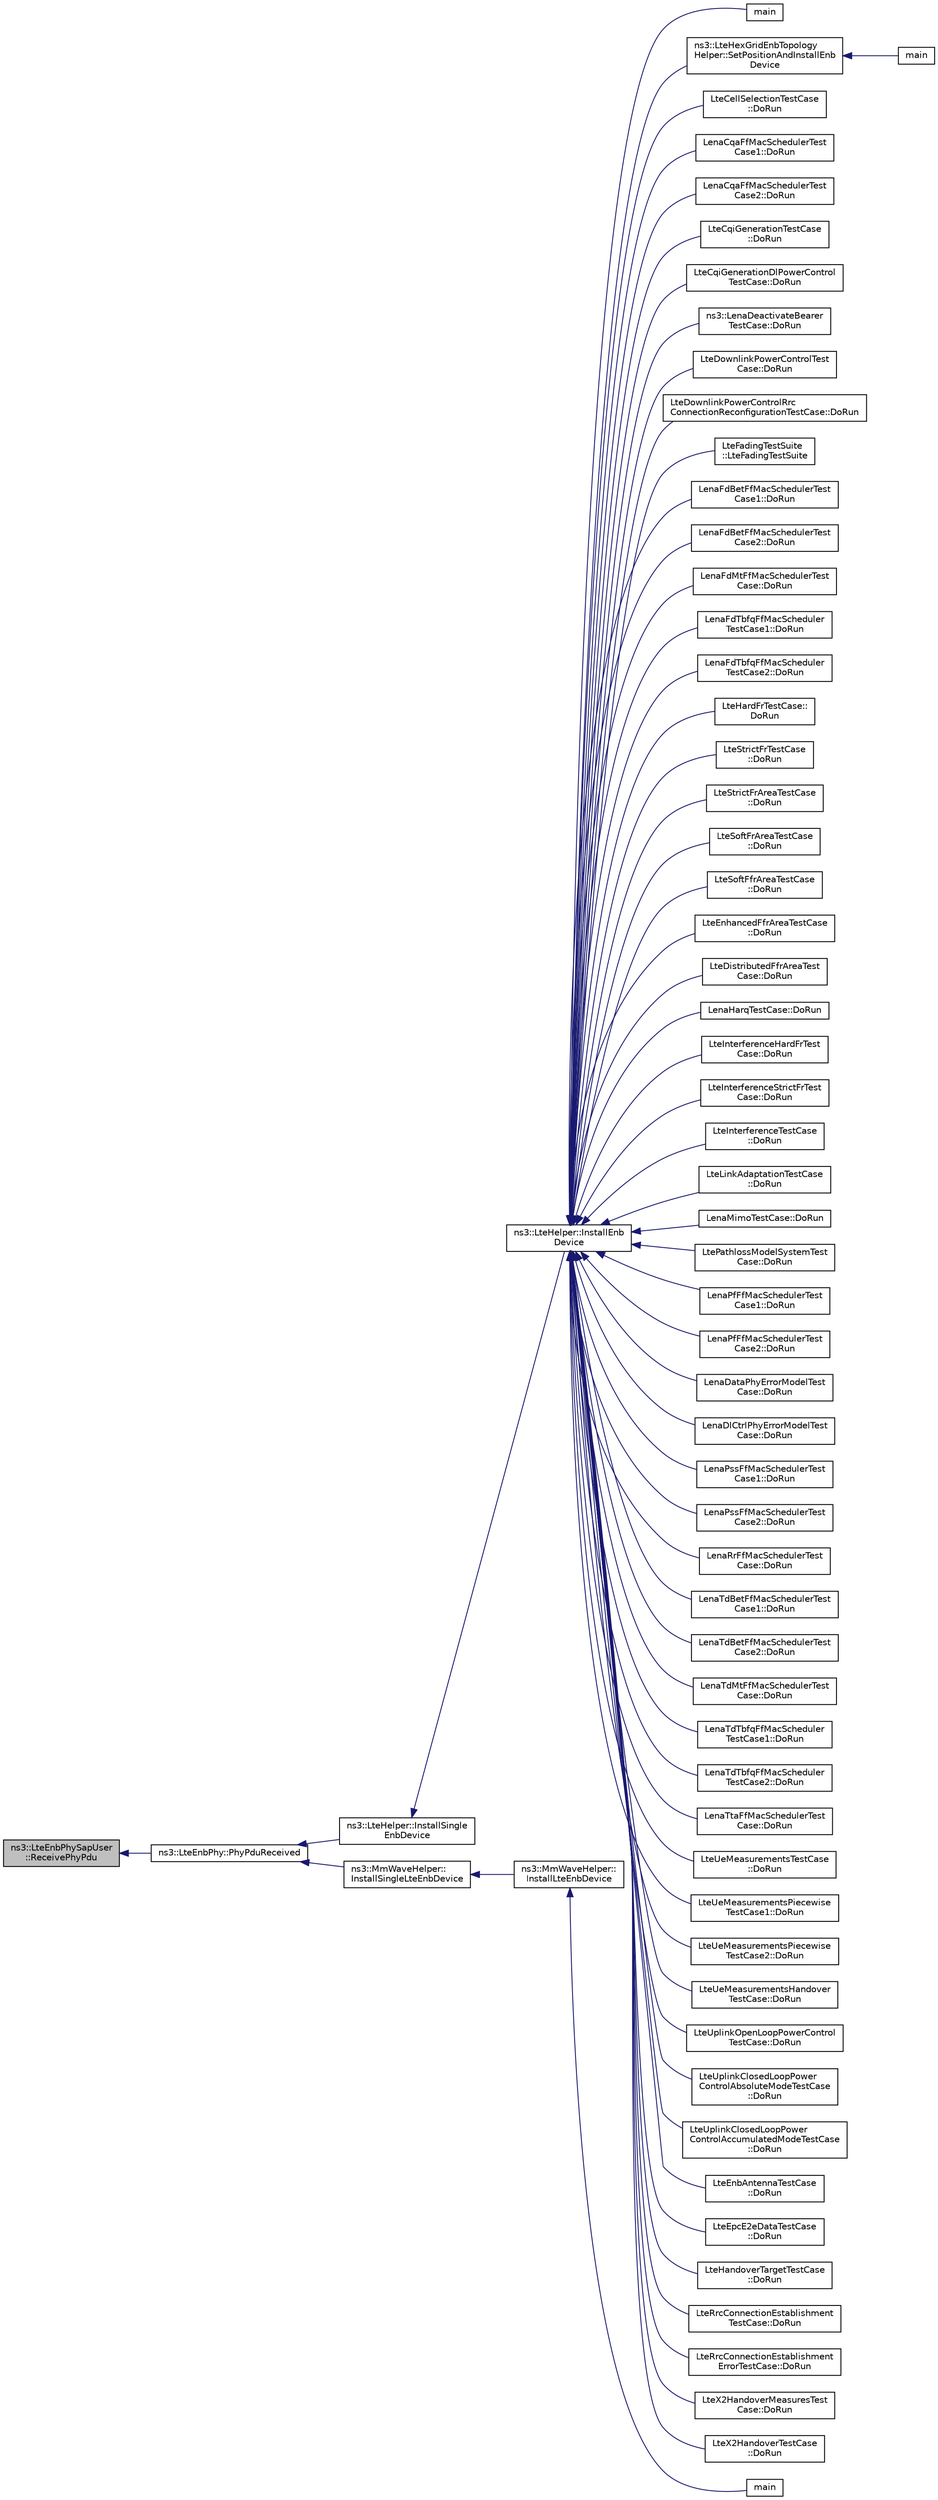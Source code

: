 digraph "ns3::LteEnbPhySapUser::ReceivePhyPdu"
{
  edge [fontname="Helvetica",fontsize="10",labelfontname="Helvetica",labelfontsize="10"];
  node [fontname="Helvetica",fontsize="10",shape=record];
  rankdir="LR";
  Node1 [label="ns3::LteEnbPhySapUser\l::ReceivePhyPdu",height=0.2,width=0.4,color="black", fillcolor="grey75", style="filled", fontcolor="black"];
  Node1 -> Node2 [dir="back",color="midnightblue",fontsize="10",style="solid"];
  Node2 [label="ns3::LteEnbPhy::PhyPduReceived",height=0.2,width=0.4,color="black", fillcolor="white", style="filled",URL="$d3/d51/classns3_1_1LteEnbPhy.html#a6f5e3a3285ccb75f962610bd43c0c436",tooltip="PhySpectrum received a new PHY-PDU. "];
  Node2 -> Node3 [dir="back",color="midnightblue",fontsize="10",style="solid"];
  Node3 [label="ns3::LteHelper::InstallSingle\lEnbDevice",height=0.2,width=0.4,color="black", fillcolor="white", style="filled",URL="$d6/d63/classns3_1_1LteHelper.html#afac168014c3a4ac5c30bfd7c1d09cb96"];
  Node3 -> Node4 [dir="back",color="midnightblue",fontsize="10",style="solid"];
  Node4 [label="ns3::LteHelper::InstallEnb\lDevice",height=0.2,width=0.4,color="black", fillcolor="white", style="filled",URL="$d6/d63/classns3_1_1LteHelper.html#a5e009ad35ef85f46b5a6099263f15a03"];
  Node4 -> Node5 [dir="back",color="midnightblue",fontsize="10",style="solid"];
  Node5 [label="main",height=0.2,width=0.4,color="black", fillcolor="white", style="filled",URL="$d5/d9b/lena-cqi-threshold_8cc.html#a0ddf1224851353fc92bfbff6f499fa97"];
  Node4 -> Node6 [dir="back",color="midnightblue",fontsize="10",style="solid"];
  Node6 [label="ns3::LteHexGridEnbTopology\lHelper::SetPositionAndInstallEnb\lDevice",height=0.2,width=0.4,color="black", fillcolor="white", style="filled",URL="$d1/d31/classns3_1_1LteHexGridEnbTopologyHelper.html#ad16fb01e9df27659bb1c4328542e07d6"];
  Node6 -> Node7 [dir="back",color="midnightblue",fontsize="10",style="solid"];
  Node7 [label="main",height=0.2,width=0.4,color="black", fillcolor="white", style="filled",URL="$da/d10/lena-dual-stripe_8cc.html#a0ddf1224851353fc92bfbff6f499fa97"];
  Node4 -> Node8 [dir="back",color="midnightblue",fontsize="10",style="solid"];
  Node8 [label="LteCellSelectionTestCase\l::DoRun",height=0.2,width=0.4,color="black", fillcolor="white", style="filled",URL="$d3/d21/classLteCellSelectionTestCase.html#a2ad9dadf26f7beb5d3ed1c6dfbcef90a",tooltip="Setup the simulation according to the configuration set by the class constructor, run it..."];
  Node4 -> Node9 [dir="back",color="midnightblue",fontsize="10",style="solid"];
  Node9 [label="LenaCqaFfMacSchedulerTest\lCase1::DoRun",height=0.2,width=0.4,color="black", fillcolor="white", style="filled",URL="$d2/d5c/classLenaCqaFfMacSchedulerTestCase1.html#a91b3e2ef4ff292dbeda5559ff0eae1e6",tooltip="Implementation to actually run this TestCase. "];
  Node4 -> Node10 [dir="back",color="midnightblue",fontsize="10",style="solid"];
  Node10 [label="LenaCqaFfMacSchedulerTest\lCase2::DoRun",height=0.2,width=0.4,color="black", fillcolor="white", style="filled",URL="$d4/d7d/classLenaCqaFfMacSchedulerTestCase2.html#a773e8490a80a3afe50adf54d713d3e4a",tooltip="Implementation to actually run this TestCase. "];
  Node4 -> Node11 [dir="back",color="midnightblue",fontsize="10",style="solid"];
  Node11 [label="LteCqiGenerationTestCase\l::DoRun",height=0.2,width=0.4,color="black", fillcolor="white", style="filled",URL="$d6/d58/classLteCqiGenerationTestCase.html#a263a0f3670c23e42ed3feb7d353bdd09",tooltip="Implementation to actually run this TestCase. "];
  Node4 -> Node12 [dir="back",color="midnightblue",fontsize="10",style="solid"];
  Node12 [label="LteCqiGenerationDlPowerControl\lTestCase::DoRun",height=0.2,width=0.4,color="black", fillcolor="white", style="filled",URL="$d0/d70/classLteCqiGenerationDlPowerControlTestCase.html#a8a6ba5e52123fc8ed0deb9014a8b0591",tooltip="Implementation to actually run this TestCase. "];
  Node4 -> Node13 [dir="back",color="midnightblue",fontsize="10",style="solid"];
  Node13 [label="ns3::LenaDeactivateBearer\lTestCase::DoRun",height=0.2,width=0.4,color="black", fillcolor="white", style="filled",URL="$d4/d2f/classns3_1_1LenaDeactivateBearerTestCase.html#a214d777e46f96b701efdfd360871f53f",tooltip="Implementation to actually run this TestCase. "];
  Node4 -> Node14 [dir="back",color="midnightblue",fontsize="10",style="solid"];
  Node14 [label="LteDownlinkPowerControlTest\lCase::DoRun",height=0.2,width=0.4,color="black", fillcolor="white", style="filled",URL="$dd/d8d/classLteDownlinkPowerControlTestCase.html#a2eb1e31f7313f51061d8aa950d3f4268",tooltip="Implementation to actually run this TestCase. "];
  Node4 -> Node15 [dir="back",color="midnightblue",fontsize="10",style="solid"];
  Node15 [label="LteDownlinkPowerControlRrc\lConnectionReconfigurationTestCase::DoRun",height=0.2,width=0.4,color="black", fillcolor="white", style="filled",URL="$dd/d20/classLteDownlinkPowerControlRrcConnectionReconfigurationTestCase.html#a3f7be434747a85c448ade6fc4500d552",tooltip="Implementation to actually run this TestCase. "];
  Node4 -> Node16 [dir="back",color="midnightblue",fontsize="10",style="solid"];
  Node16 [label="LteFadingTestSuite\l::LteFadingTestSuite",height=0.2,width=0.4,color="black", fillcolor="white", style="filled",URL="$da/d7a/classLteFadingTestSuite.html#aa8f5d146edf68b18fe52196168dcbf90"];
  Node4 -> Node17 [dir="back",color="midnightblue",fontsize="10",style="solid"];
  Node17 [label="LenaFdBetFfMacSchedulerTest\lCase1::DoRun",height=0.2,width=0.4,color="black", fillcolor="white", style="filled",URL="$de/d24/classLenaFdBetFfMacSchedulerTestCase1.html#a21b7a9f396adcc1ab24ddefc919345f2",tooltip="Implementation to actually run this TestCase. "];
  Node4 -> Node18 [dir="back",color="midnightblue",fontsize="10",style="solid"];
  Node18 [label="LenaFdBetFfMacSchedulerTest\lCase2::DoRun",height=0.2,width=0.4,color="black", fillcolor="white", style="filled",URL="$d5/de5/classLenaFdBetFfMacSchedulerTestCase2.html#a51c587a50f2087be7c3950f4d2d82852",tooltip="Implementation to actually run this TestCase. "];
  Node4 -> Node19 [dir="back",color="midnightblue",fontsize="10",style="solid"];
  Node19 [label="LenaFdMtFfMacSchedulerTest\lCase::DoRun",height=0.2,width=0.4,color="black", fillcolor="white", style="filled",URL="$d6/dbd/classLenaFdMtFfMacSchedulerTestCase.html#a5cfc445b7daa4a02df317b46ee007f1a",tooltip="Implementation to actually run this TestCase. "];
  Node4 -> Node20 [dir="back",color="midnightblue",fontsize="10",style="solid"];
  Node20 [label="LenaFdTbfqFfMacScheduler\lTestCase1::DoRun",height=0.2,width=0.4,color="black", fillcolor="white", style="filled",URL="$d8/d07/classLenaFdTbfqFfMacSchedulerTestCase1.html#ae0536bf54d4e05fbf3600c1654c14cc0",tooltip="Implementation to actually run this TestCase. "];
  Node4 -> Node21 [dir="back",color="midnightblue",fontsize="10",style="solid"];
  Node21 [label="LenaFdTbfqFfMacScheduler\lTestCase2::DoRun",height=0.2,width=0.4,color="black", fillcolor="white", style="filled",URL="$d4/da3/classLenaFdTbfqFfMacSchedulerTestCase2.html#a2e43d4f9483463dffa86410a1ce47140",tooltip="Implementation to actually run this TestCase. "];
  Node4 -> Node22 [dir="back",color="midnightblue",fontsize="10",style="solid"];
  Node22 [label="LteHardFrTestCase::\lDoRun",height=0.2,width=0.4,color="black", fillcolor="white", style="filled",URL="$d3/d19/classLteHardFrTestCase.html#a7267927f1ffb7acff88742eb33ab2e3c",tooltip="Implementation to actually run this TestCase. "];
  Node4 -> Node23 [dir="back",color="midnightblue",fontsize="10",style="solid"];
  Node23 [label="LteStrictFrTestCase\l::DoRun",height=0.2,width=0.4,color="black", fillcolor="white", style="filled",URL="$d7/d86/classLteStrictFrTestCase.html#afd223c9e5a1d3e14a244303963e21425",tooltip="Implementation to actually run this TestCase. "];
  Node4 -> Node24 [dir="back",color="midnightblue",fontsize="10",style="solid"];
  Node24 [label="LteStrictFrAreaTestCase\l::DoRun",height=0.2,width=0.4,color="black", fillcolor="white", style="filled",URL="$df/d79/classLteStrictFrAreaTestCase.html#a61e945e04c3b10a50c2f484198199b49",tooltip="Implementation to actually run this TestCase. "];
  Node4 -> Node25 [dir="back",color="midnightblue",fontsize="10",style="solid"];
  Node25 [label="LteSoftFrAreaTestCase\l::DoRun",height=0.2,width=0.4,color="black", fillcolor="white", style="filled",URL="$de/df4/classLteSoftFrAreaTestCase.html#ae0df301b6c0f1a80a0145746b15a109c",tooltip="Implementation to actually run this TestCase. "];
  Node4 -> Node26 [dir="back",color="midnightblue",fontsize="10",style="solid"];
  Node26 [label="LteSoftFfrAreaTestCase\l::DoRun",height=0.2,width=0.4,color="black", fillcolor="white", style="filled",URL="$d5/df1/classLteSoftFfrAreaTestCase.html#aaf88ccad780563fc6394cd97ec9328d4",tooltip="Implementation to actually run this TestCase. "];
  Node4 -> Node27 [dir="back",color="midnightblue",fontsize="10",style="solid"];
  Node27 [label="LteEnhancedFfrAreaTestCase\l::DoRun",height=0.2,width=0.4,color="black", fillcolor="white", style="filled",URL="$dc/d2a/classLteEnhancedFfrAreaTestCase.html#aa242a1923952a50df92c3e291f1ca8a6",tooltip="Implementation to actually run this TestCase. "];
  Node4 -> Node28 [dir="back",color="midnightblue",fontsize="10",style="solid"];
  Node28 [label="LteDistributedFfrAreaTest\lCase::DoRun",height=0.2,width=0.4,color="black", fillcolor="white", style="filled",URL="$d7/d87/classLteDistributedFfrAreaTestCase.html#a1a386a39f2ddc3d22b17a134b775e2b7",tooltip="Implementation to actually run this TestCase. "];
  Node4 -> Node29 [dir="back",color="midnightblue",fontsize="10",style="solid"];
  Node29 [label="LenaHarqTestCase::DoRun",height=0.2,width=0.4,color="black", fillcolor="white", style="filled",URL="$dc/d87/classLenaHarqTestCase.html#a77a86faca2ff6021e971516d82ea0533",tooltip="Implementation to actually run this TestCase. "];
  Node4 -> Node30 [dir="back",color="midnightblue",fontsize="10",style="solid"];
  Node30 [label="LteInterferenceHardFrTest\lCase::DoRun",height=0.2,width=0.4,color="black", fillcolor="white", style="filled",URL="$d5/d60/classLteInterferenceHardFrTestCase.html#a2967abd43e38abed8a9d85d51c59937b",tooltip="Implementation to actually run this TestCase. "];
  Node4 -> Node31 [dir="back",color="midnightblue",fontsize="10",style="solid"];
  Node31 [label="LteInterferenceStrictFrTest\lCase::DoRun",height=0.2,width=0.4,color="black", fillcolor="white", style="filled",URL="$d6/da6/classLteInterferenceStrictFrTestCase.html#a8c8428c04ea0f4a892f289bb8423da52",tooltip="Implementation to actually run this TestCase. "];
  Node4 -> Node32 [dir="back",color="midnightblue",fontsize="10",style="solid"];
  Node32 [label="LteInterferenceTestCase\l::DoRun",height=0.2,width=0.4,color="black", fillcolor="white", style="filled",URL="$d8/d09/classLteInterferenceTestCase.html#adc059d120a4d9effd2ca5f6fecaae31a",tooltip="Implementation to actually run this TestCase. "];
  Node4 -> Node33 [dir="back",color="midnightblue",fontsize="10",style="solid"];
  Node33 [label="LteLinkAdaptationTestCase\l::DoRun",height=0.2,width=0.4,color="black", fillcolor="white", style="filled",URL="$d6/df3/classLteLinkAdaptationTestCase.html#a2310163be7e860827f18fce7fd100649",tooltip="Implementation to actually run this TestCase. "];
  Node4 -> Node34 [dir="back",color="midnightblue",fontsize="10",style="solid"];
  Node34 [label="LenaMimoTestCase::DoRun",height=0.2,width=0.4,color="black", fillcolor="white", style="filled",URL="$d4/d7e/classLenaMimoTestCase.html#a5479f5cb1621e84f8d28b4779f3e3b7c",tooltip="Implementation to actually run this TestCase. "];
  Node4 -> Node35 [dir="back",color="midnightblue",fontsize="10",style="solid"];
  Node35 [label="LtePathlossModelSystemTest\lCase::DoRun",height=0.2,width=0.4,color="black", fillcolor="white", style="filled",URL="$d2/d51/classLtePathlossModelSystemTestCase.html#a6cf8d23b5eab69a72e893419bbd13c1b",tooltip="Implementation to actually run this TestCase. "];
  Node4 -> Node36 [dir="back",color="midnightblue",fontsize="10",style="solid"];
  Node36 [label="LenaPfFfMacSchedulerTest\lCase1::DoRun",height=0.2,width=0.4,color="black", fillcolor="white", style="filled",URL="$df/d47/classLenaPfFfMacSchedulerTestCase1.html#a34e366045d568d5a38bedfeebbf72b79",tooltip="Implementation to actually run this TestCase. "];
  Node4 -> Node37 [dir="back",color="midnightblue",fontsize="10",style="solid"];
  Node37 [label="LenaPfFfMacSchedulerTest\lCase2::DoRun",height=0.2,width=0.4,color="black", fillcolor="white", style="filled",URL="$d9/dd8/classLenaPfFfMacSchedulerTestCase2.html#a693c0eff7472d9b3bb12f1f95e46253b",tooltip="Implementation to actually run this TestCase. "];
  Node4 -> Node38 [dir="back",color="midnightblue",fontsize="10",style="solid"];
  Node38 [label="LenaDataPhyErrorModelTest\lCase::DoRun",height=0.2,width=0.4,color="black", fillcolor="white", style="filled",URL="$d0/dbb/classLenaDataPhyErrorModelTestCase.html#a363738c5b8d73b6b3398dc526faf7792",tooltip="Implementation to actually run this TestCase. "];
  Node4 -> Node39 [dir="back",color="midnightblue",fontsize="10",style="solid"];
  Node39 [label="LenaDlCtrlPhyErrorModelTest\lCase::DoRun",height=0.2,width=0.4,color="black", fillcolor="white", style="filled",URL="$db/d32/classLenaDlCtrlPhyErrorModelTestCase.html#a1fb7c0a2adfe1083d7e0883b866b0954",tooltip="Implementation to actually run this TestCase. "];
  Node4 -> Node40 [dir="back",color="midnightblue",fontsize="10",style="solid"];
  Node40 [label="LenaPssFfMacSchedulerTest\lCase1::DoRun",height=0.2,width=0.4,color="black", fillcolor="white", style="filled",URL="$de/d58/classLenaPssFfMacSchedulerTestCase1.html#a82b48ffdd476a2c0b5b111aaa2702fc9",tooltip="Implementation to actually run this TestCase. "];
  Node4 -> Node41 [dir="back",color="midnightblue",fontsize="10",style="solid"];
  Node41 [label="LenaPssFfMacSchedulerTest\lCase2::DoRun",height=0.2,width=0.4,color="black", fillcolor="white", style="filled",URL="$dd/db8/classLenaPssFfMacSchedulerTestCase2.html#aff2e955c075aacd1f05d38b81ace0c3a",tooltip="Implementation to actually run this TestCase. "];
  Node4 -> Node42 [dir="back",color="midnightblue",fontsize="10",style="solid"];
  Node42 [label="LenaRrFfMacSchedulerTest\lCase::DoRun",height=0.2,width=0.4,color="black", fillcolor="white", style="filled",URL="$df/d0d/classLenaRrFfMacSchedulerTestCase.html#a1e221eff047ec55f7f1d36daab1f1d91",tooltip="Implementation to actually run this TestCase. "];
  Node4 -> Node43 [dir="back",color="midnightblue",fontsize="10",style="solid"];
  Node43 [label="LenaTdBetFfMacSchedulerTest\lCase1::DoRun",height=0.2,width=0.4,color="black", fillcolor="white", style="filled",URL="$d5/d5a/classLenaTdBetFfMacSchedulerTestCase1.html#a7d559a1158bc847fbf816ed856b7b8eb",tooltip="Implementation to actually run this TestCase. "];
  Node4 -> Node44 [dir="back",color="midnightblue",fontsize="10",style="solid"];
  Node44 [label="LenaTdBetFfMacSchedulerTest\lCase2::DoRun",height=0.2,width=0.4,color="black", fillcolor="white", style="filled",URL="$d7/d98/classLenaTdBetFfMacSchedulerTestCase2.html#a57f91550eee3286bec279c76f9ab8a19",tooltip="Implementation to actually run this TestCase. "];
  Node4 -> Node45 [dir="back",color="midnightblue",fontsize="10",style="solid"];
  Node45 [label="LenaTdMtFfMacSchedulerTest\lCase::DoRun",height=0.2,width=0.4,color="black", fillcolor="white", style="filled",URL="$d8/d9a/classLenaTdMtFfMacSchedulerTestCase.html#a58d638cd7e72948bb9956cd770eb053f",tooltip="Implementation to actually run this TestCase. "];
  Node4 -> Node46 [dir="back",color="midnightblue",fontsize="10",style="solid"];
  Node46 [label="LenaTdTbfqFfMacScheduler\lTestCase1::DoRun",height=0.2,width=0.4,color="black", fillcolor="white", style="filled",URL="$db/de2/classLenaTdTbfqFfMacSchedulerTestCase1.html#a7cc404c3537ef82bd8c4d8ebee0af929",tooltip="Implementation to actually run this TestCase. "];
  Node4 -> Node47 [dir="back",color="midnightblue",fontsize="10",style="solid"];
  Node47 [label="LenaTdTbfqFfMacScheduler\lTestCase2::DoRun",height=0.2,width=0.4,color="black", fillcolor="white", style="filled",URL="$d0/d1c/classLenaTdTbfqFfMacSchedulerTestCase2.html#a4029c5006bf9136e36d90101934b1db0",tooltip="Implementation to actually run this TestCase. "];
  Node4 -> Node48 [dir="back",color="midnightblue",fontsize="10",style="solid"];
  Node48 [label="LenaTtaFfMacSchedulerTest\lCase::DoRun",height=0.2,width=0.4,color="black", fillcolor="white", style="filled",URL="$db/dc7/classLenaTtaFfMacSchedulerTestCase.html#a6c4a3631833e54ea62e6c454e937348a",tooltip="Implementation to actually run this TestCase. "];
  Node4 -> Node49 [dir="back",color="midnightblue",fontsize="10",style="solid"];
  Node49 [label="LteUeMeasurementsTestCase\l::DoRun",height=0.2,width=0.4,color="black", fillcolor="white", style="filled",URL="$da/d83/classLteUeMeasurementsTestCase.html#a6ead76e605e0d03f6e9ea74b6bf608aa",tooltip="Implementation to actually run this TestCase. "];
  Node4 -> Node50 [dir="back",color="midnightblue",fontsize="10",style="solid"];
  Node50 [label="LteUeMeasurementsPiecewise\lTestCase1::DoRun",height=0.2,width=0.4,color="black", fillcolor="white", style="filled",URL="$d4/d22/classLteUeMeasurementsPiecewiseTestCase1.html#a76f2ad9d43e2fb22c37e4e8763296a5f",tooltip="Setup the simulation with the intended UE measurement reporting configuration, run it..."];
  Node4 -> Node51 [dir="back",color="midnightblue",fontsize="10",style="solid"];
  Node51 [label="LteUeMeasurementsPiecewise\lTestCase2::DoRun",height=0.2,width=0.4,color="black", fillcolor="white", style="filled",URL="$d1/d8f/classLteUeMeasurementsPiecewiseTestCase2.html#aa3d0caf8f82d095e8c85434b294482b6",tooltip="Setup the simulation with the intended UE measurement reporting configuration, run it..."];
  Node4 -> Node52 [dir="back",color="midnightblue",fontsize="10",style="solid"];
  Node52 [label="LteUeMeasurementsHandover\lTestCase::DoRun",height=0.2,width=0.4,color="black", fillcolor="white", style="filled",URL="$d6/dc2/classLteUeMeasurementsHandoverTestCase.html#ae81c492f54cd25f174b26310458a7e5f",tooltip="Setup the simulation with the intended UE measurement reporting configuration, run it..."];
  Node4 -> Node53 [dir="back",color="midnightblue",fontsize="10",style="solid"];
  Node53 [label="LteUplinkOpenLoopPowerControl\lTestCase::DoRun",height=0.2,width=0.4,color="black", fillcolor="white", style="filled",URL="$d0/d8c/classLteUplinkOpenLoopPowerControlTestCase.html#a1cd67f8fd6b950e1a92142dec9e4af10",tooltip="Implementation to actually run this TestCase. "];
  Node4 -> Node54 [dir="back",color="midnightblue",fontsize="10",style="solid"];
  Node54 [label="LteUplinkClosedLoopPower\lControlAbsoluteModeTestCase\l::DoRun",height=0.2,width=0.4,color="black", fillcolor="white", style="filled",URL="$df/d5e/classLteUplinkClosedLoopPowerControlAbsoluteModeTestCase.html#a6a3e4107566655c5cbbf946c0e68c3d0",tooltip="Implementation to actually run this TestCase. "];
  Node4 -> Node55 [dir="back",color="midnightblue",fontsize="10",style="solid"];
  Node55 [label="LteUplinkClosedLoopPower\lControlAccumulatedModeTestCase\l::DoRun",height=0.2,width=0.4,color="black", fillcolor="white", style="filled",URL="$d0/d7a/classLteUplinkClosedLoopPowerControlAccumulatedModeTestCase.html#aefa91ec44dabd2bed1558fce70290da9",tooltip="Implementation to actually run this TestCase. "];
  Node4 -> Node56 [dir="back",color="midnightblue",fontsize="10",style="solid"];
  Node56 [label="LteEnbAntennaTestCase\l::DoRun",height=0.2,width=0.4,color="black", fillcolor="white", style="filled",URL="$db/d32/classLteEnbAntennaTestCase.html#a6120b567186fa3218fdaa1712399079e",tooltip="Implementation to actually run this TestCase. "];
  Node4 -> Node57 [dir="back",color="midnightblue",fontsize="10",style="solid"];
  Node57 [label="LteEpcE2eDataTestCase\l::DoRun",height=0.2,width=0.4,color="black", fillcolor="white", style="filled",URL="$de/d92/classLteEpcE2eDataTestCase.html#a7b55bb639cd07d8b68365444a4cea639",tooltip="Implementation to actually run this TestCase. "];
  Node4 -> Node58 [dir="back",color="midnightblue",fontsize="10",style="solid"];
  Node58 [label="LteHandoverTargetTestCase\l::DoRun",height=0.2,width=0.4,color="black", fillcolor="white", style="filled",URL="$d5/d92/classLteHandoverTargetTestCase.html#adc2ffaf5e89accdbf70756ad9a92ce2c",tooltip="Run a simulation of a micro-cell network using the parameters provided to the constructor function..."];
  Node4 -> Node59 [dir="back",color="midnightblue",fontsize="10",style="solid"];
  Node59 [label="LteRrcConnectionEstablishment\lTestCase::DoRun",height=0.2,width=0.4,color="black", fillcolor="white", style="filled",URL="$df/dad/classLteRrcConnectionEstablishmentTestCase.html#a2c32cab9b29852f42c4ad1e7b68068b2",tooltip="Implementation to actually run this TestCase. "];
  Node4 -> Node60 [dir="back",color="midnightblue",fontsize="10",style="solid"];
  Node60 [label="LteRrcConnectionEstablishment\lErrorTestCase::DoRun",height=0.2,width=0.4,color="black", fillcolor="white", style="filled",URL="$d3/d7a/classLteRrcConnectionEstablishmentErrorTestCase.html#adaffd410f878c9af5d8d4df0db31eeee",tooltip="Implementation to actually run this TestCase. "];
  Node4 -> Node61 [dir="back",color="midnightblue",fontsize="10",style="solid"];
  Node61 [label="LteX2HandoverMeasuresTest\lCase::DoRun",height=0.2,width=0.4,color="black", fillcolor="white", style="filled",URL="$dd/d82/classLteX2HandoverMeasuresTestCase.html#a6aefe1e71df347688687fb5d8dd54104",tooltip="Implementation to actually run this TestCase. "];
  Node4 -> Node62 [dir="back",color="midnightblue",fontsize="10",style="solid"];
  Node62 [label="LteX2HandoverTestCase\l::DoRun",height=0.2,width=0.4,color="black", fillcolor="white", style="filled",URL="$d4/d48/classLteX2HandoverTestCase.html#a5d77d6fbe61da649203846d4617b4716",tooltip="Implementation to actually run this TestCase. "];
  Node2 -> Node63 [dir="back",color="midnightblue",fontsize="10",style="solid"];
  Node63 [label="ns3::MmWaveHelper::\lInstallSingleLteEnbDevice",height=0.2,width=0.4,color="black", fillcolor="white", style="filled",URL="$dd/d6b/classns3_1_1MmWaveHelper.html#aaeb59f78f5681d696fe4b3ddea022406"];
  Node63 -> Node64 [dir="back",color="midnightblue",fontsize="10",style="solid"];
  Node64 [label="ns3::MmWaveHelper::\lInstallLteEnbDevice",height=0.2,width=0.4,color="black", fillcolor="white", style="filled",URL="$dd/d6b/classns3_1_1MmWaveHelper.html#a5c265e74ff3134d117adabadb1e25357"];
  Node64 -> Node65 [dir="back",color="midnightblue",fontsize="10",style="solid"];
  Node65 [label="main",height=0.2,width=0.4,color="black", fillcolor="white", style="filled",URL="$d5/d1b/mc-twoenbs_8cc.html#a0ddf1224851353fc92bfbff6f499fa97"];
}
